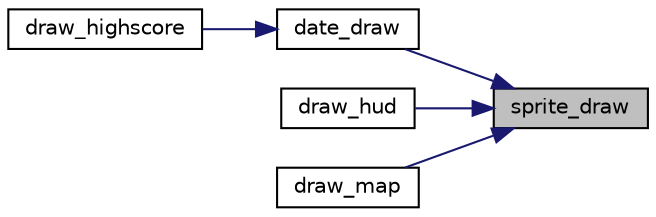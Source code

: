 digraph "sprite_draw"
{
 // LATEX_PDF_SIZE
  edge [fontname="Helvetica",fontsize="10",labelfontname="Helvetica",labelfontsize="10"];
  node [fontname="Helvetica",fontsize="10",shape=record];
  rankdir="RL";
  Node1 [label="sprite_draw",height=0.2,width=0.4,color="black", fillcolor="grey75", style="filled", fontcolor="black",tooltip="Draws sprite into double buffer."];
  Node1 -> Node2 [dir="back",color="midnightblue",fontsize="10",style="solid",fontname="Helvetica"];
  Node2 [label="date_draw",height=0.2,width=0.4,color="black", fillcolor="white", style="filled",URL="$group__aux__functions.html#ga5eeaeae55f39b7ee5bbf72e40875dbc3",tooltip="Draws a given date."];
  Node2 -> Node3 [dir="back",color="midnightblue",fontsize="10",style="solid",fontname="Helvetica"];
  Node3 [label="draw_highscore",height=0.2,width=0.4,color="black", fillcolor="white", style="filled",URL="$group__aux__functions.html#gaab476630d5192277f388ebc7dd64ef91",tooltip="Draws High score."];
  Node1 -> Node4 [dir="back",color="midnightblue",fontsize="10",style="solid",fontname="Helvetica"];
  Node4 [label="draw_hud",height=0.2,width=0.4,color="black", fillcolor="white", style="filled",URL="$group__aux__functions.html#gae07ebb66a89e6bb847cfcccc8cdbf3b1",tooltip="Draws HUD with new values."];
  Node1 -> Node5 [dir="back",color="midnightblue",fontsize="10",style="solid",fontname="Helvetica"];
  Node5 [label="draw_map",height=0.2,width=0.4,color="black", fillcolor="white", style="filled",URL="$group__elements.html#ga3b11d835d79f07bc68a7411380ab079f",tooltip="Draws the map on the screen."];
}
